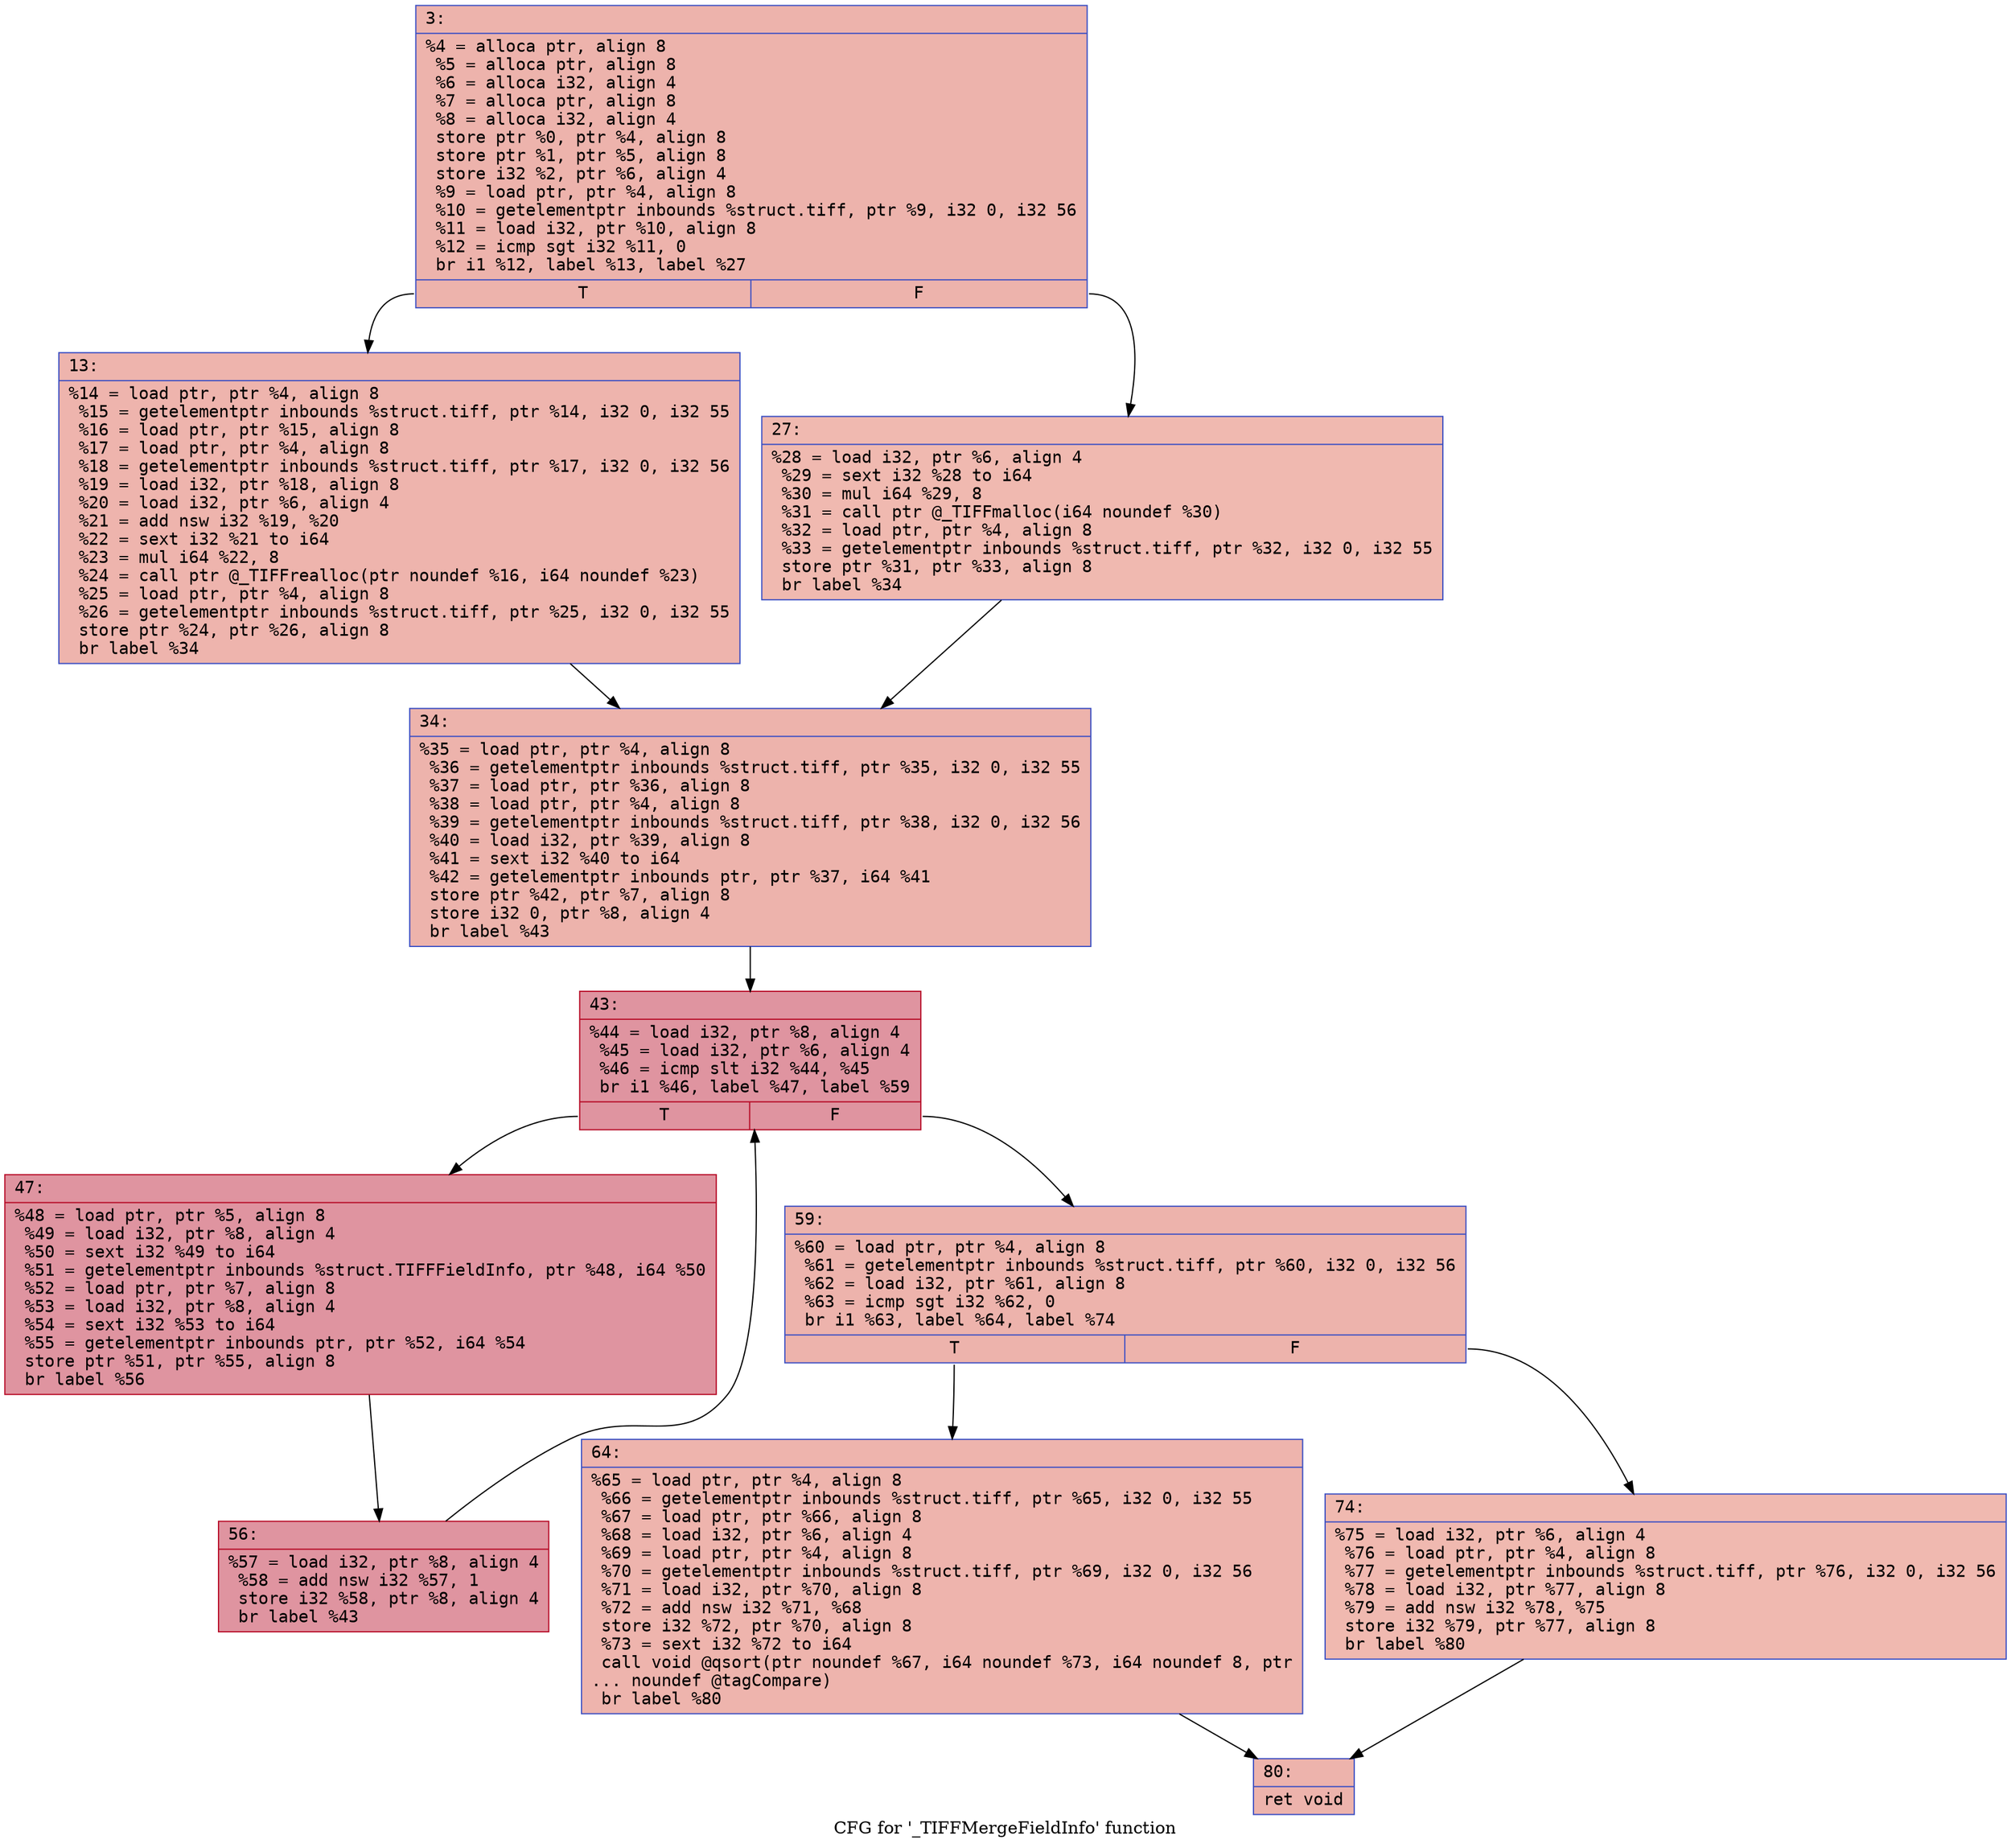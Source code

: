 digraph "CFG for '_TIFFMergeFieldInfo' function" {
	label="CFG for '_TIFFMergeFieldInfo' function";

	Node0x600000662260 [shape=record,color="#3d50c3ff", style=filled, fillcolor="#d6524470" fontname="Courier",label="{3:\l|  %4 = alloca ptr, align 8\l  %5 = alloca ptr, align 8\l  %6 = alloca i32, align 4\l  %7 = alloca ptr, align 8\l  %8 = alloca i32, align 4\l  store ptr %0, ptr %4, align 8\l  store ptr %1, ptr %5, align 8\l  store i32 %2, ptr %6, align 4\l  %9 = load ptr, ptr %4, align 8\l  %10 = getelementptr inbounds %struct.tiff, ptr %9, i32 0, i32 56\l  %11 = load i32, ptr %10, align 8\l  %12 = icmp sgt i32 %11, 0\l  br i1 %12, label %13, label %27\l|{<s0>T|<s1>F}}"];
	Node0x600000662260:s0 -> Node0x6000006622b0[tooltip="3 -> 13\nProbability 62.50%" ];
	Node0x600000662260:s1 -> Node0x600000662300[tooltip="3 -> 27\nProbability 37.50%" ];
	Node0x6000006622b0 [shape=record,color="#3d50c3ff", style=filled, fillcolor="#d8564670" fontname="Courier",label="{13:\l|  %14 = load ptr, ptr %4, align 8\l  %15 = getelementptr inbounds %struct.tiff, ptr %14, i32 0, i32 55\l  %16 = load ptr, ptr %15, align 8\l  %17 = load ptr, ptr %4, align 8\l  %18 = getelementptr inbounds %struct.tiff, ptr %17, i32 0, i32 56\l  %19 = load i32, ptr %18, align 8\l  %20 = load i32, ptr %6, align 4\l  %21 = add nsw i32 %19, %20\l  %22 = sext i32 %21 to i64\l  %23 = mul i64 %22, 8\l  %24 = call ptr @_TIFFrealloc(ptr noundef %16, i64 noundef %23)\l  %25 = load ptr, ptr %4, align 8\l  %26 = getelementptr inbounds %struct.tiff, ptr %25, i32 0, i32 55\l  store ptr %24, ptr %26, align 8\l  br label %34\l}"];
	Node0x6000006622b0 -> Node0x600000662350[tooltip="13 -> 34\nProbability 100.00%" ];
	Node0x600000662300 [shape=record,color="#3d50c3ff", style=filled, fillcolor="#de614d70" fontname="Courier",label="{27:\l|  %28 = load i32, ptr %6, align 4\l  %29 = sext i32 %28 to i64\l  %30 = mul i64 %29, 8\l  %31 = call ptr @_TIFFmalloc(i64 noundef %30)\l  %32 = load ptr, ptr %4, align 8\l  %33 = getelementptr inbounds %struct.tiff, ptr %32, i32 0, i32 55\l  store ptr %31, ptr %33, align 8\l  br label %34\l}"];
	Node0x600000662300 -> Node0x600000662350[tooltip="27 -> 34\nProbability 100.00%" ];
	Node0x600000662350 [shape=record,color="#3d50c3ff", style=filled, fillcolor="#d6524470" fontname="Courier",label="{34:\l|  %35 = load ptr, ptr %4, align 8\l  %36 = getelementptr inbounds %struct.tiff, ptr %35, i32 0, i32 55\l  %37 = load ptr, ptr %36, align 8\l  %38 = load ptr, ptr %4, align 8\l  %39 = getelementptr inbounds %struct.tiff, ptr %38, i32 0, i32 56\l  %40 = load i32, ptr %39, align 8\l  %41 = sext i32 %40 to i64\l  %42 = getelementptr inbounds ptr, ptr %37, i64 %41\l  store ptr %42, ptr %7, align 8\l  store i32 0, ptr %8, align 4\l  br label %43\l}"];
	Node0x600000662350 -> Node0x6000006623a0[tooltip="34 -> 43\nProbability 100.00%" ];
	Node0x6000006623a0 [shape=record,color="#b70d28ff", style=filled, fillcolor="#b70d2870" fontname="Courier",label="{43:\l|  %44 = load i32, ptr %8, align 4\l  %45 = load i32, ptr %6, align 4\l  %46 = icmp slt i32 %44, %45\l  br i1 %46, label %47, label %59\l|{<s0>T|<s1>F}}"];
	Node0x6000006623a0:s0 -> Node0x6000006623f0[tooltip="43 -> 47\nProbability 96.88%" ];
	Node0x6000006623a0:s1 -> Node0x600000662490[tooltip="43 -> 59\nProbability 3.12%" ];
	Node0x6000006623f0 [shape=record,color="#b70d28ff", style=filled, fillcolor="#b70d2870" fontname="Courier",label="{47:\l|  %48 = load ptr, ptr %5, align 8\l  %49 = load i32, ptr %8, align 4\l  %50 = sext i32 %49 to i64\l  %51 = getelementptr inbounds %struct.TIFFFieldInfo, ptr %48, i64 %50\l  %52 = load ptr, ptr %7, align 8\l  %53 = load i32, ptr %8, align 4\l  %54 = sext i32 %53 to i64\l  %55 = getelementptr inbounds ptr, ptr %52, i64 %54\l  store ptr %51, ptr %55, align 8\l  br label %56\l}"];
	Node0x6000006623f0 -> Node0x600000662440[tooltip="47 -> 56\nProbability 100.00%" ];
	Node0x600000662440 [shape=record,color="#b70d28ff", style=filled, fillcolor="#b70d2870" fontname="Courier",label="{56:\l|  %57 = load i32, ptr %8, align 4\l  %58 = add nsw i32 %57, 1\l  store i32 %58, ptr %8, align 4\l  br label %43\l}"];
	Node0x600000662440 -> Node0x6000006623a0[tooltip="56 -> 43\nProbability 100.00%" ];
	Node0x600000662490 [shape=record,color="#3d50c3ff", style=filled, fillcolor="#d6524470" fontname="Courier",label="{59:\l|  %60 = load ptr, ptr %4, align 8\l  %61 = getelementptr inbounds %struct.tiff, ptr %60, i32 0, i32 56\l  %62 = load i32, ptr %61, align 8\l  %63 = icmp sgt i32 %62, 0\l  br i1 %63, label %64, label %74\l|{<s0>T|<s1>F}}"];
	Node0x600000662490:s0 -> Node0x6000006624e0[tooltip="59 -> 64\nProbability 62.50%" ];
	Node0x600000662490:s1 -> Node0x600000662530[tooltip="59 -> 74\nProbability 37.50%" ];
	Node0x6000006624e0 [shape=record,color="#3d50c3ff", style=filled, fillcolor="#d8564670" fontname="Courier",label="{64:\l|  %65 = load ptr, ptr %4, align 8\l  %66 = getelementptr inbounds %struct.tiff, ptr %65, i32 0, i32 55\l  %67 = load ptr, ptr %66, align 8\l  %68 = load i32, ptr %6, align 4\l  %69 = load ptr, ptr %4, align 8\l  %70 = getelementptr inbounds %struct.tiff, ptr %69, i32 0, i32 56\l  %71 = load i32, ptr %70, align 8\l  %72 = add nsw i32 %71, %68\l  store i32 %72, ptr %70, align 8\l  %73 = sext i32 %72 to i64\l  call void @qsort(ptr noundef %67, i64 noundef %73, i64 noundef 8, ptr\l... noundef @tagCompare)\l  br label %80\l}"];
	Node0x6000006624e0 -> Node0x600000662580[tooltip="64 -> 80\nProbability 100.00%" ];
	Node0x600000662530 [shape=record,color="#3d50c3ff", style=filled, fillcolor="#de614d70" fontname="Courier",label="{74:\l|  %75 = load i32, ptr %6, align 4\l  %76 = load ptr, ptr %4, align 8\l  %77 = getelementptr inbounds %struct.tiff, ptr %76, i32 0, i32 56\l  %78 = load i32, ptr %77, align 8\l  %79 = add nsw i32 %78, %75\l  store i32 %79, ptr %77, align 8\l  br label %80\l}"];
	Node0x600000662530 -> Node0x600000662580[tooltip="74 -> 80\nProbability 100.00%" ];
	Node0x600000662580 [shape=record,color="#3d50c3ff", style=filled, fillcolor="#d6524470" fontname="Courier",label="{80:\l|  ret void\l}"];
}
